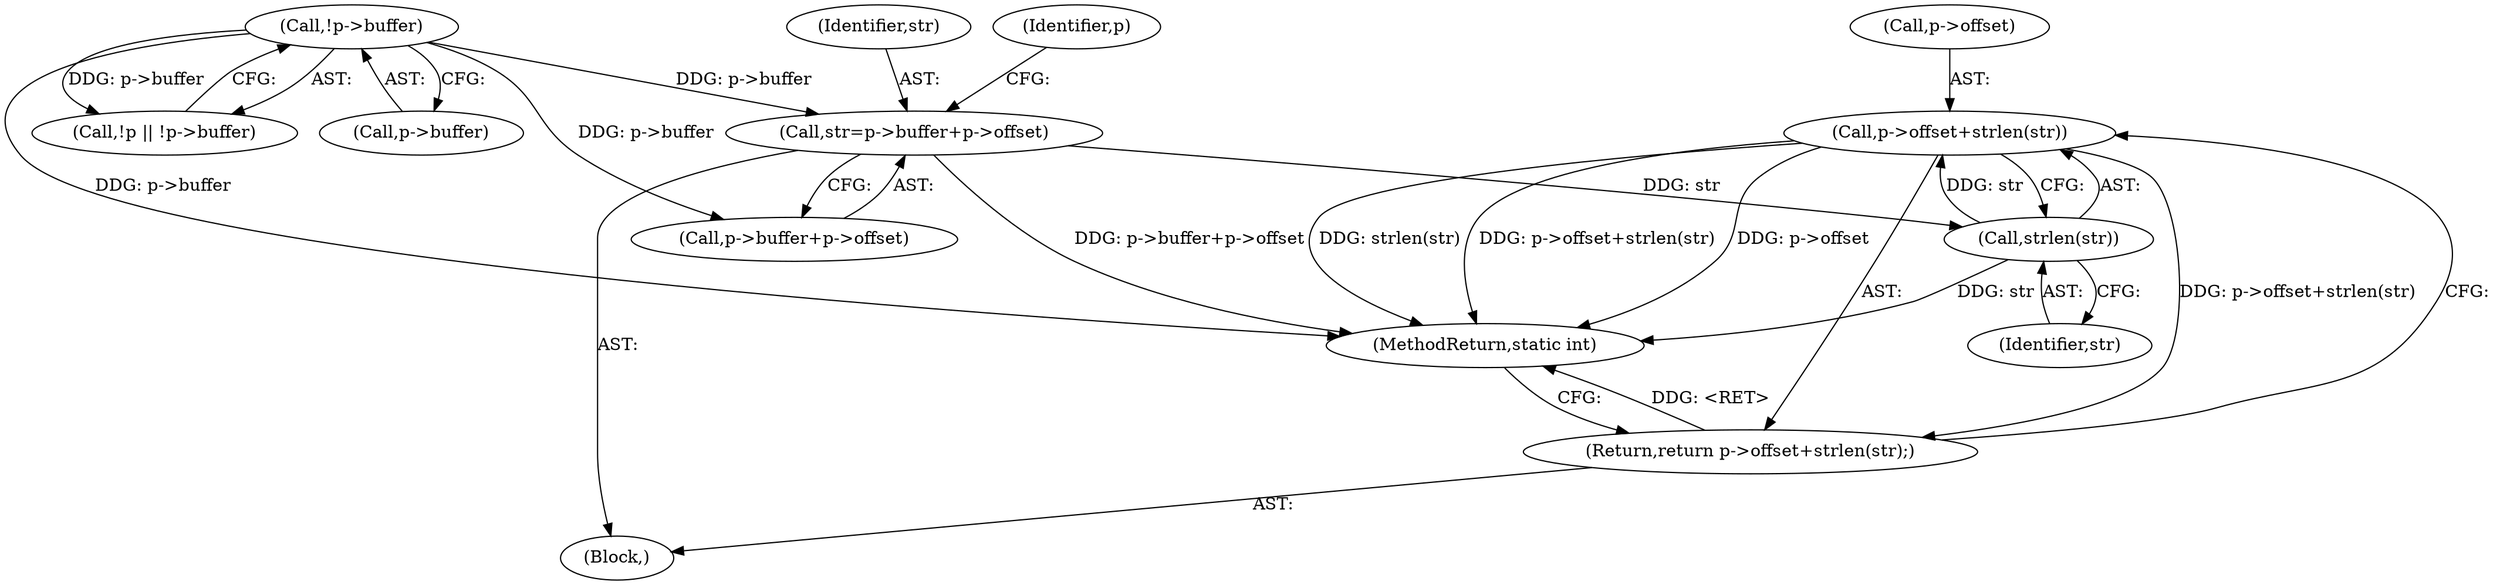 digraph "0_iperf_91f2fa59e8ed80dfbf400add0164ee0e508e412a_41@API" {
"1000127" [label="(Call,p->offset+strlen(str))"];
"1000131" [label="(Call,strlen(str))"];
"1000117" [label="(Call,str=p->buffer+p->offset)"];
"1000111" [label="(Call,!p->buffer)"];
"1000126" [label="(Return,return p->offset+strlen(str);)"];
"1000129" [label="(Identifier,p)"];
"1000133" [label="(MethodReturn,static int)"];
"1000126" [label="(Return,return p->offset+strlen(str);)"];
"1000131" [label="(Call,strlen(str))"];
"1000132" [label="(Identifier,str)"];
"1000117" [label="(Call,str=p->buffer+p->offset)"];
"1000127" [label="(Call,p->offset+strlen(str))"];
"1000111" [label="(Call,!p->buffer)"];
"1000112" [label="(Call,p->buffer)"];
"1000128" [label="(Call,p->offset)"];
"1000105" [label="(Block,)"];
"1000119" [label="(Call,p->buffer+p->offset)"];
"1000118" [label="(Identifier,str)"];
"1000108" [label="(Call,!p || !p->buffer)"];
"1000127" -> "1000126"  [label="AST: "];
"1000127" -> "1000131"  [label="CFG: "];
"1000128" -> "1000127"  [label="AST: "];
"1000131" -> "1000127"  [label="AST: "];
"1000126" -> "1000127"  [label="CFG: "];
"1000127" -> "1000133"  [label="DDG: p->offset+strlen(str)"];
"1000127" -> "1000133"  [label="DDG: p->offset"];
"1000127" -> "1000133"  [label="DDG: strlen(str)"];
"1000127" -> "1000126"  [label="DDG: p->offset+strlen(str)"];
"1000131" -> "1000127"  [label="DDG: str"];
"1000131" -> "1000132"  [label="CFG: "];
"1000132" -> "1000131"  [label="AST: "];
"1000131" -> "1000133"  [label="DDG: str"];
"1000117" -> "1000131"  [label="DDG: str"];
"1000117" -> "1000105"  [label="AST: "];
"1000117" -> "1000119"  [label="CFG: "];
"1000118" -> "1000117"  [label="AST: "];
"1000119" -> "1000117"  [label="AST: "];
"1000129" -> "1000117"  [label="CFG: "];
"1000117" -> "1000133"  [label="DDG: p->buffer+p->offset"];
"1000111" -> "1000117"  [label="DDG: p->buffer"];
"1000111" -> "1000108"  [label="AST: "];
"1000111" -> "1000112"  [label="CFG: "];
"1000112" -> "1000111"  [label="AST: "];
"1000108" -> "1000111"  [label="CFG: "];
"1000111" -> "1000133"  [label="DDG: p->buffer"];
"1000111" -> "1000108"  [label="DDG: p->buffer"];
"1000111" -> "1000119"  [label="DDG: p->buffer"];
"1000126" -> "1000105"  [label="AST: "];
"1000133" -> "1000126"  [label="CFG: "];
"1000126" -> "1000133"  [label="DDG: <RET>"];
}
